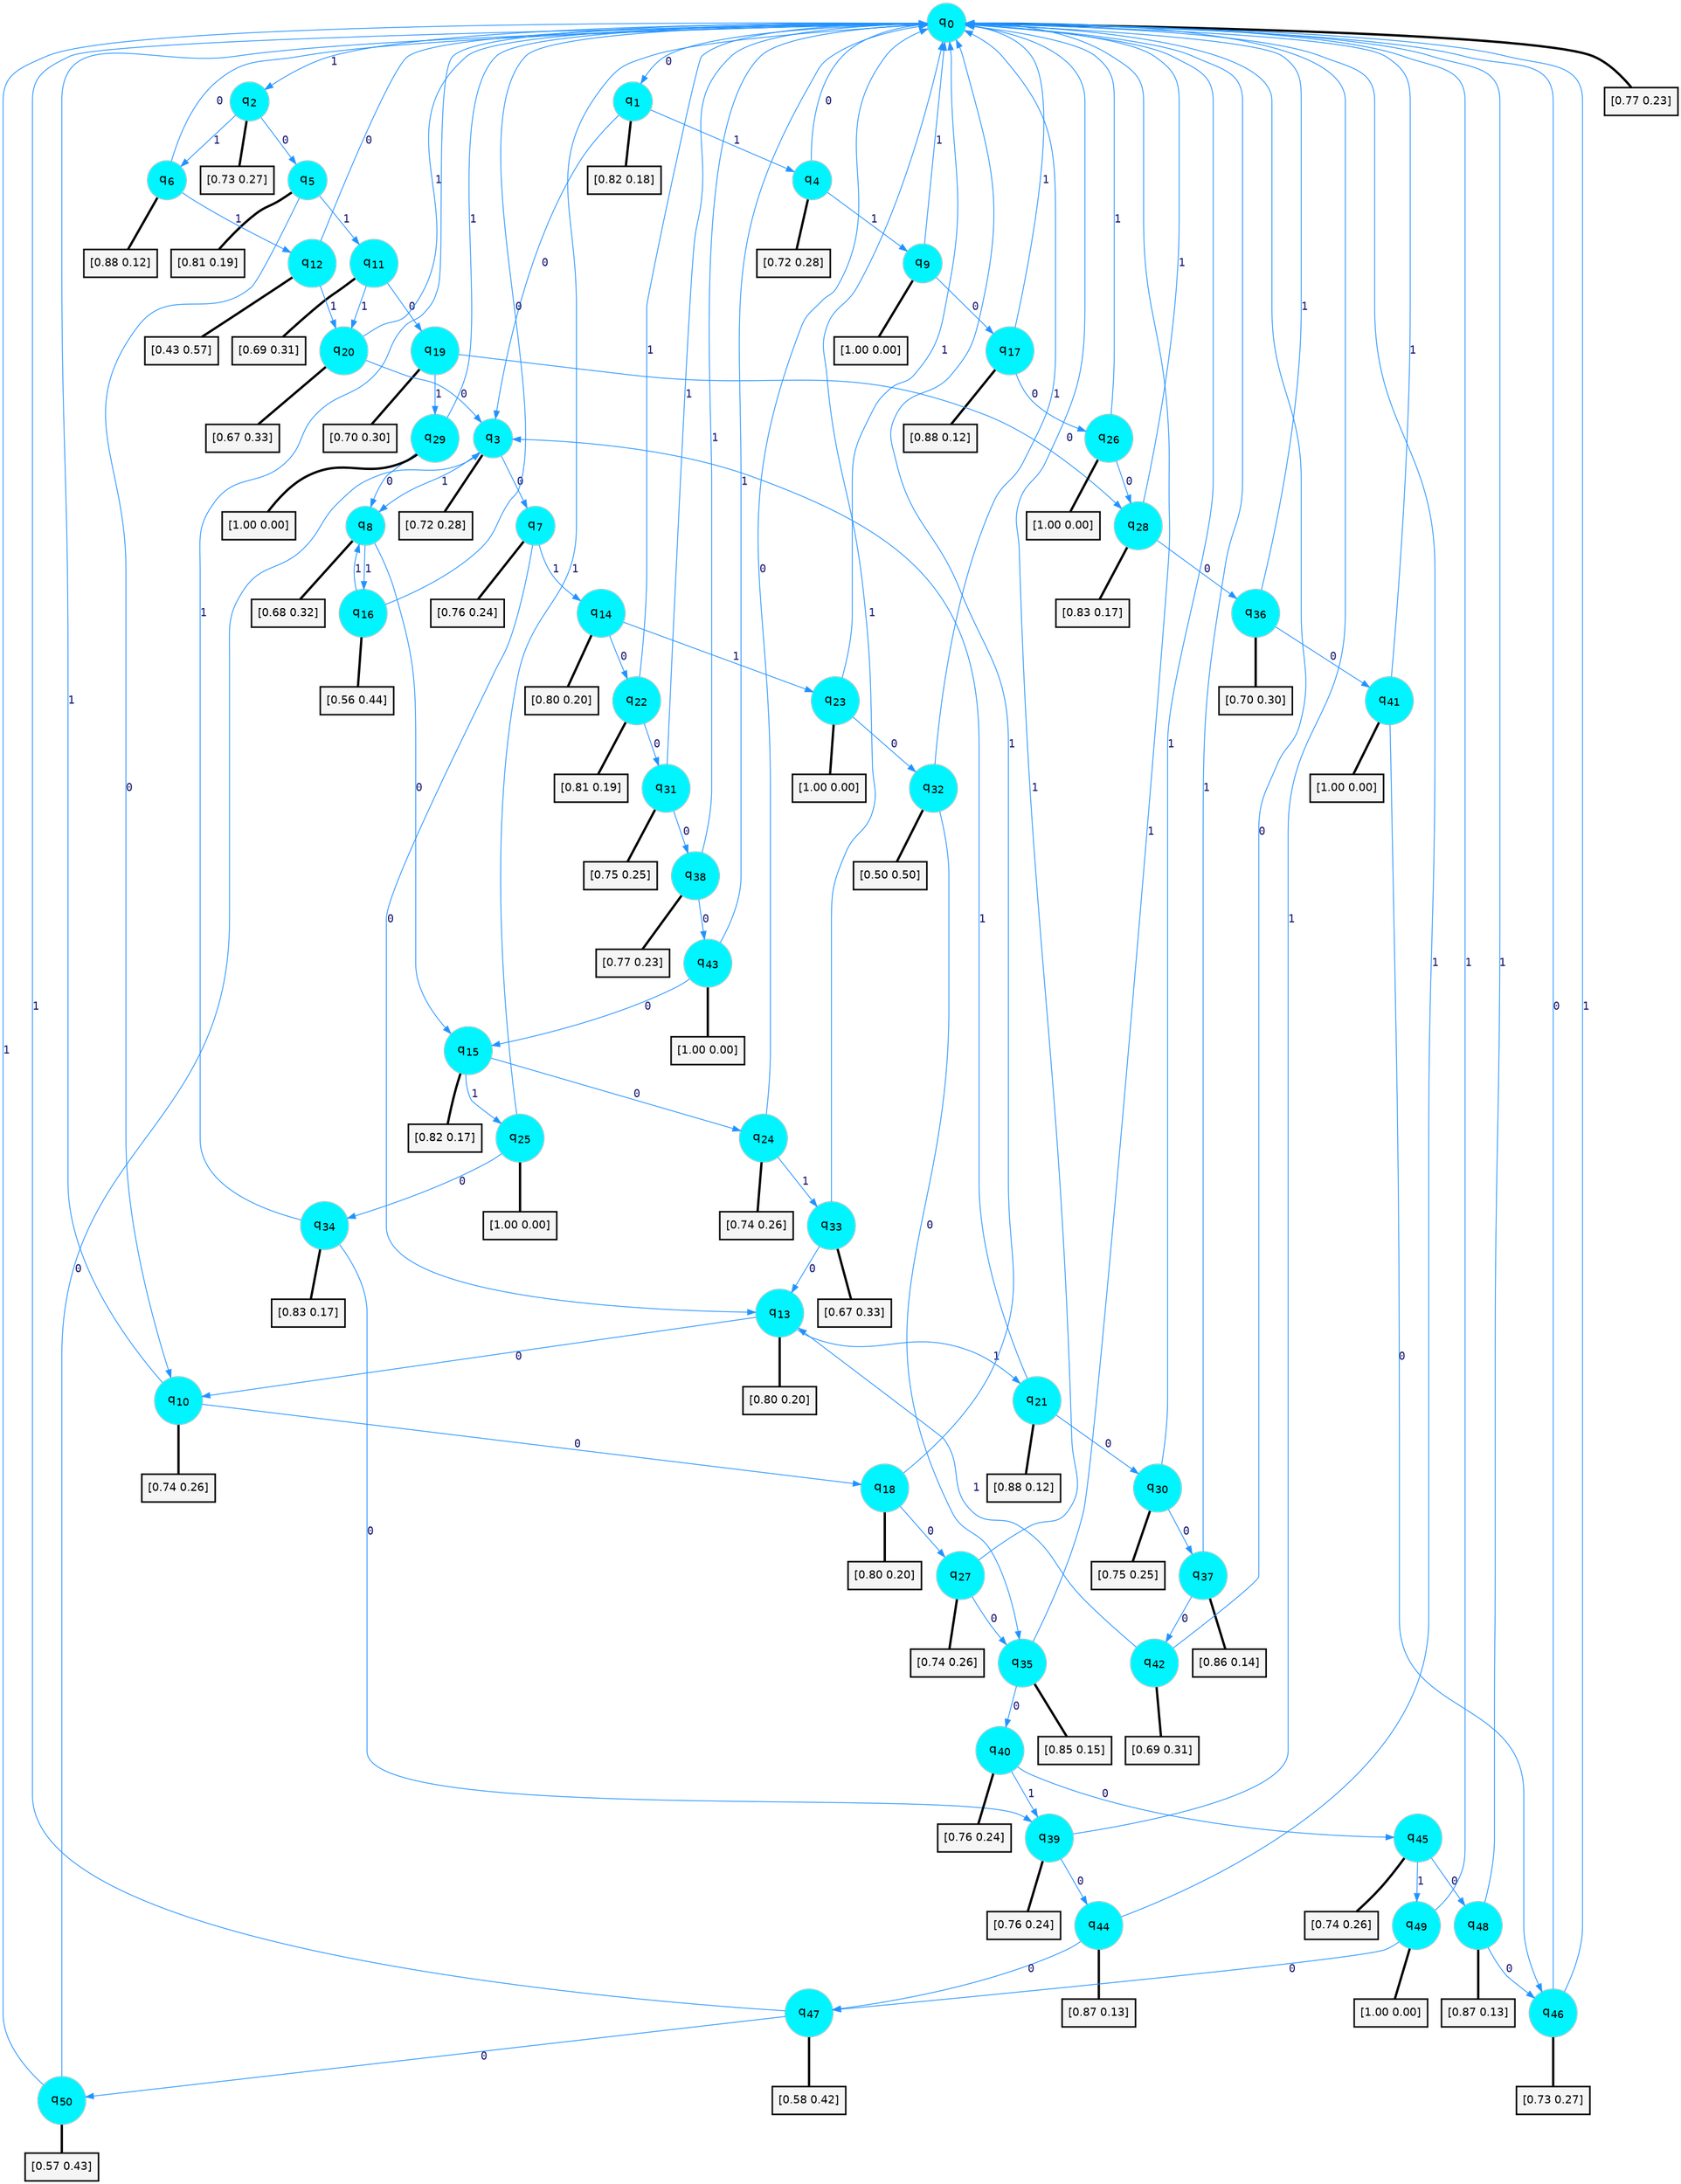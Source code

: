 digraph G {
graph [
bgcolor=transparent, dpi=300, rankdir=TD, size="40,25"];
node [
color=gray, fillcolor=turquoise1, fontcolor=black, fontname=Helvetica, fontsize=16, fontweight=bold, shape=circle, style=filled];
edge [
arrowsize=1, color=dodgerblue1, fontcolor=midnightblue, fontname=courier, fontweight=bold, penwidth=1, style=solid, weight=20];
0[label=<q<SUB>0</SUB>>];
1[label=<q<SUB>1</SUB>>];
2[label=<q<SUB>2</SUB>>];
3[label=<q<SUB>3</SUB>>];
4[label=<q<SUB>4</SUB>>];
5[label=<q<SUB>5</SUB>>];
6[label=<q<SUB>6</SUB>>];
7[label=<q<SUB>7</SUB>>];
8[label=<q<SUB>8</SUB>>];
9[label=<q<SUB>9</SUB>>];
10[label=<q<SUB>10</SUB>>];
11[label=<q<SUB>11</SUB>>];
12[label=<q<SUB>12</SUB>>];
13[label=<q<SUB>13</SUB>>];
14[label=<q<SUB>14</SUB>>];
15[label=<q<SUB>15</SUB>>];
16[label=<q<SUB>16</SUB>>];
17[label=<q<SUB>17</SUB>>];
18[label=<q<SUB>18</SUB>>];
19[label=<q<SUB>19</SUB>>];
20[label=<q<SUB>20</SUB>>];
21[label=<q<SUB>21</SUB>>];
22[label=<q<SUB>22</SUB>>];
23[label=<q<SUB>23</SUB>>];
24[label=<q<SUB>24</SUB>>];
25[label=<q<SUB>25</SUB>>];
26[label=<q<SUB>26</SUB>>];
27[label=<q<SUB>27</SUB>>];
28[label=<q<SUB>28</SUB>>];
29[label=<q<SUB>29</SUB>>];
30[label=<q<SUB>30</SUB>>];
31[label=<q<SUB>31</SUB>>];
32[label=<q<SUB>32</SUB>>];
33[label=<q<SUB>33</SUB>>];
34[label=<q<SUB>34</SUB>>];
35[label=<q<SUB>35</SUB>>];
36[label=<q<SUB>36</SUB>>];
37[label=<q<SUB>37</SUB>>];
38[label=<q<SUB>38</SUB>>];
39[label=<q<SUB>39</SUB>>];
40[label=<q<SUB>40</SUB>>];
41[label=<q<SUB>41</SUB>>];
42[label=<q<SUB>42</SUB>>];
43[label=<q<SUB>43</SUB>>];
44[label=<q<SUB>44</SUB>>];
45[label=<q<SUB>45</SUB>>];
46[label=<q<SUB>46</SUB>>];
47[label=<q<SUB>47</SUB>>];
48[label=<q<SUB>48</SUB>>];
49[label=<q<SUB>49</SUB>>];
50[label=<q<SUB>50</SUB>>];
51[label="[0.77 0.23]", shape=box,fontcolor=black, fontname=Helvetica, fontsize=14, penwidth=2, fillcolor=whitesmoke,color=black];
52[label="[0.82 0.18]", shape=box,fontcolor=black, fontname=Helvetica, fontsize=14, penwidth=2, fillcolor=whitesmoke,color=black];
53[label="[0.73 0.27]", shape=box,fontcolor=black, fontname=Helvetica, fontsize=14, penwidth=2, fillcolor=whitesmoke,color=black];
54[label="[0.72 0.28]", shape=box,fontcolor=black, fontname=Helvetica, fontsize=14, penwidth=2, fillcolor=whitesmoke,color=black];
55[label="[0.72 0.28]", shape=box,fontcolor=black, fontname=Helvetica, fontsize=14, penwidth=2, fillcolor=whitesmoke,color=black];
56[label="[0.81 0.19]", shape=box,fontcolor=black, fontname=Helvetica, fontsize=14, penwidth=2, fillcolor=whitesmoke,color=black];
57[label="[0.88 0.12]", shape=box,fontcolor=black, fontname=Helvetica, fontsize=14, penwidth=2, fillcolor=whitesmoke,color=black];
58[label="[0.76 0.24]", shape=box,fontcolor=black, fontname=Helvetica, fontsize=14, penwidth=2, fillcolor=whitesmoke,color=black];
59[label="[0.68 0.32]", shape=box,fontcolor=black, fontname=Helvetica, fontsize=14, penwidth=2, fillcolor=whitesmoke,color=black];
60[label="[1.00 0.00]", shape=box,fontcolor=black, fontname=Helvetica, fontsize=14, penwidth=2, fillcolor=whitesmoke,color=black];
61[label="[0.74 0.26]", shape=box,fontcolor=black, fontname=Helvetica, fontsize=14, penwidth=2, fillcolor=whitesmoke,color=black];
62[label="[0.69 0.31]", shape=box,fontcolor=black, fontname=Helvetica, fontsize=14, penwidth=2, fillcolor=whitesmoke,color=black];
63[label="[0.43 0.57]", shape=box,fontcolor=black, fontname=Helvetica, fontsize=14, penwidth=2, fillcolor=whitesmoke,color=black];
64[label="[0.80 0.20]", shape=box,fontcolor=black, fontname=Helvetica, fontsize=14, penwidth=2, fillcolor=whitesmoke,color=black];
65[label="[0.80 0.20]", shape=box,fontcolor=black, fontname=Helvetica, fontsize=14, penwidth=2, fillcolor=whitesmoke,color=black];
66[label="[0.82 0.17]", shape=box,fontcolor=black, fontname=Helvetica, fontsize=14, penwidth=2, fillcolor=whitesmoke,color=black];
67[label="[0.56 0.44]", shape=box,fontcolor=black, fontname=Helvetica, fontsize=14, penwidth=2, fillcolor=whitesmoke,color=black];
68[label="[0.88 0.12]", shape=box,fontcolor=black, fontname=Helvetica, fontsize=14, penwidth=2, fillcolor=whitesmoke,color=black];
69[label="[0.80 0.20]", shape=box,fontcolor=black, fontname=Helvetica, fontsize=14, penwidth=2, fillcolor=whitesmoke,color=black];
70[label="[0.70 0.30]", shape=box,fontcolor=black, fontname=Helvetica, fontsize=14, penwidth=2, fillcolor=whitesmoke,color=black];
71[label="[0.67 0.33]", shape=box,fontcolor=black, fontname=Helvetica, fontsize=14, penwidth=2, fillcolor=whitesmoke,color=black];
72[label="[0.88 0.12]", shape=box,fontcolor=black, fontname=Helvetica, fontsize=14, penwidth=2, fillcolor=whitesmoke,color=black];
73[label="[0.81 0.19]", shape=box,fontcolor=black, fontname=Helvetica, fontsize=14, penwidth=2, fillcolor=whitesmoke,color=black];
74[label="[1.00 0.00]", shape=box,fontcolor=black, fontname=Helvetica, fontsize=14, penwidth=2, fillcolor=whitesmoke,color=black];
75[label="[0.74 0.26]", shape=box,fontcolor=black, fontname=Helvetica, fontsize=14, penwidth=2, fillcolor=whitesmoke,color=black];
76[label="[1.00 0.00]", shape=box,fontcolor=black, fontname=Helvetica, fontsize=14, penwidth=2, fillcolor=whitesmoke,color=black];
77[label="[1.00 0.00]", shape=box,fontcolor=black, fontname=Helvetica, fontsize=14, penwidth=2, fillcolor=whitesmoke,color=black];
78[label="[0.74 0.26]", shape=box,fontcolor=black, fontname=Helvetica, fontsize=14, penwidth=2, fillcolor=whitesmoke,color=black];
79[label="[0.83 0.17]", shape=box,fontcolor=black, fontname=Helvetica, fontsize=14, penwidth=2, fillcolor=whitesmoke,color=black];
80[label="[1.00 0.00]", shape=box,fontcolor=black, fontname=Helvetica, fontsize=14, penwidth=2, fillcolor=whitesmoke,color=black];
81[label="[0.75 0.25]", shape=box,fontcolor=black, fontname=Helvetica, fontsize=14, penwidth=2, fillcolor=whitesmoke,color=black];
82[label="[0.75 0.25]", shape=box,fontcolor=black, fontname=Helvetica, fontsize=14, penwidth=2, fillcolor=whitesmoke,color=black];
83[label="[0.50 0.50]", shape=box,fontcolor=black, fontname=Helvetica, fontsize=14, penwidth=2, fillcolor=whitesmoke,color=black];
84[label="[0.67 0.33]", shape=box,fontcolor=black, fontname=Helvetica, fontsize=14, penwidth=2, fillcolor=whitesmoke,color=black];
85[label="[0.83 0.17]", shape=box,fontcolor=black, fontname=Helvetica, fontsize=14, penwidth=2, fillcolor=whitesmoke,color=black];
86[label="[0.85 0.15]", shape=box,fontcolor=black, fontname=Helvetica, fontsize=14, penwidth=2, fillcolor=whitesmoke,color=black];
87[label="[0.70 0.30]", shape=box,fontcolor=black, fontname=Helvetica, fontsize=14, penwidth=2, fillcolor=whitesmoke,color=black];
88[label="[0.86 0.14]", shape=box,fontcolor=black, fontname=Helvetica, fontsize=14, penwidth=2, fillcolor=whitesmoke,color=black];
89[label="[0.77 0.23]", shape=box,fontcolor=black, fontname=Helvetica, fontsize=14, penwidth=2, fillcolor=whitesmoke,color=black];
90[label="[0.76 0.24]", shape=box,fontcolor=black, fontname=Helvetica, fontsize=14, penwidth=2, fillcolor=whitesmoke,color=black];
91[label="[0.76 0.24]", shape=box,fontcolor=black, fontname=Helvetica, fontsize=14, penwidth=2, fillcolor=whitesmoke,color=black];
92[label="[1.00 0.00]", shape=box,fontcolor=black, fontname=Helvetica, fontsize=14, penwidth=2, fillcolor=whitesmoke,color=black];
93[label="[0.69 0.31]", shape=box,fontcolor=black, fontname=Helvetica, fontsize=14, penwidth=2, fillcolor=whitesmoke,color=black];
94[label="[1.00 0.00]", shape=box,fontcolor=black, fontname=Helvetica, fontsize=14, penwidth=2, fillcolor=whitesmoke,color=black];
95[label="[0.87 0.13]", shape=box,fontcolor=black, fontname=Helvetica, fontsize=14, penwidth=2, fillcolor=whitesmoke,color=black];
96[label="[0.74 0.26]", shape=box,fontcolor=black, fontname=Helvetica, fontsize=14, penwidth=2, fillcolor=whitesmoke,color=black];
97[label="[0.73 0.27]", shape=box,fontcolor=black, fontname=Helvetica, fontsize=14, penwidth=2, fillcolor=whitesmoke,color=black];
98[label="[0.58 0.42]", shape=box,fontcolor=black, fontname=Helvetica, fontsize=14, penwidth=2, fillcolor=whitesmoke,color=black];
99[label="[0.87 0.13]", shape=box,fontcolor=black, fontname=Helvetica, fontsize=14, penwidth=2, fillcolor=whitesmoke,color=black];
100[label="[1.00 0.00]", shape=box,fontcolor=black, fontname=Helvetica, fontsize=14, penwidth=2, fillcolor=whitesmoke,color=black];
101[label="[0.57 0.43]", shape=box,fontcolor=black, fontname=Helvetica, fontsize=14, penwidth=2, fillcolor=whitesmoke,color=black];
0->1 [label=0];
0->2 [label=1];
0->51 [arrowhead=none, penwidth=3,color=black];
1->3 [label=0];
1->4 [label=1];
1->52 [arrowhead=none, penwidth=3,color=black];
2->5 [label=0];
2->6 [label=1];
2->53 [arrowhead=none, penwidth=3,color=black];
3->7 [label=0];
3->8 [label=1];
3->54 [arrowhead=none, penwidth=3,color=black];
4->0 [label=0];
4->9 [label=1];
4->55 [arrowhead=none, penwidth=3,color=black];
5->10 [label=0];
5->11 [label=1];
5->56 [arrowhead=none, penwidth=3,color=black];
6->0 [label=0];
6->12 [label=1];
6->57 [arrowhead=none, penwidth=3,color=black];
7->13 [label=0];
7->14 [label=1];
7->58 [arrowhead=none, penwidth=3,color=black];
8->15 [label=0];
8->16 [label=1];
8->59 [arrowhead=none, penwidth=3,color=black];
9->17 [label=0];
9->0 [label=1];
9->60 [arrowhead=none, penwidth=3,color=black];
10->18 [label=0];
10->0 [label=1];
10->61 [arrowhead=none, penwidth=3,color=black];
11->19 [label=0];
11->20 [label=1];
11->62 [arrowhead=none, penwidth=3,color=black];
12->0 [label=0];
12->20 [label=1];
12->63 [arrowhead=none, penwidth=3,color=black];
13->10 [label=0];
13->21 [label=1];
13->64 [arrowhead=none, penwidth=3,color=black];
14->22 [label=0];
14->23 [label=1];
14->65 [arrowhead=none, penwidth=3,color=black];
15->24 [label=0];
15->25 [label=1];
15->66 [arrowhead=none, penwidth=3,color=black];
16->0 [label=0];
16->8 [label=1];
16->67 [arrowhead=none, penwidth=3,color=black];
17->26 [label=0];
17->0 [label=1];
17->68 [arrowhead=none, penwidth=3,color=black];
18->27 [label=0];
18->0 [label=1];
18->69 [arrowhead=none, penwidth=3,color=black];
19->28 [label=0];
19->29 [label=1];
19->70 [arrowhead=none, penwidth=3,color=black];
20->3 [label=0];
20->0 [label=1];
20->71 [arrowhead=none, penwidth=3,color=black];
21->30 [label=0];
21->3 [label=1];
21->72 [arrowhead=none, penwidth=3,color=black];
22->31 [label=0];
22->0 [label=1];
22->73 [arrowhead=none, penwidth=3,color=black];
23->32 [label=0];
23->0 [label=1];
23->74 [arrowhead=none, penwidth=3,color=black];
24->0 [label=0];
24->33 [label=1];
24->75 [arrowhead=none, penwidth=3,color=black];
25->34 [label=0];
25->0 [label=1];
25->76 [arrowhead=none, penwidth=3,color=black];
26->28 [label=0];
26->0 [label=1];
26->77 [arrowhead=none, penwidth=3,color=black];
27->35 [label=0];
27->0 [label=1];
27->78 [arrowhead=none, penwidth=3,color=black];
28->36 [label=0];
28->0 [label=1];
28->79 [arrowhead=none, penwidth=3,color=black];
29->8 [label=0];
29->0 [label=1];
29->80 [arrowhead=none, penwidth=3,color=black];
30->37 [label=0];
30->0 [label=1];
30->81 [arrowhead=none, penwidth=3,color=black];
31->38 [label=0];
31->0 [label=1];
31->82 [arrowhead=none, penwidth=3,color=black];
32->35 [label=0];
32->0 [label=1];
32->83 [arrowhead=none, penwidth=3,color=black];
33->13 [label=0];
33->0 [label=1];
33->84 [arrowhead=none, penwidth=3,color=black];
34->39 [label=0];
34->0 [label=1];
34->85 [arrowhead=none, penwidth=3,color=black];
35->40 [label=0];
35->0 [label=1];
35->86 [arrowhead=none, penwidth=3,color=black];
36->41 [label=0];
36->0 [label=1];
36->87 [arrowhead=none, penwidth=3,color=black];
37->42 [label=0];
37->0 [label=1];
37->88 [arrowhead=none, penwidth=3,color=black];
38->43 [label=0];
38->0 [label=1];
38->89 [arrowhead=none, penwidth=3,color=black];
39->44 [label=0];
39->0 [label=1];
39->90 [arrowhead=none, penwidth=3,color=black];
40->45 [label=0];
40->39 [label=1];
40->91 [arrowhead=none, penwidth=3,color=black];
41->46 [label=0];
41->0 [label=1];
41->92 [arrowhead=none, penwidth=3,color=black];
42->0 [label=0];
42->13 [label=1];
42->93 [arrowhead=none, penwidth=3,color=black];
43->15 [label=0];
43->0 [label=1];
43->94 [arrowhead=none, penwidth=3,color=black];
44->47 [label=0];
44->0 [label=1];
44->95 [arrowhead=none, penwidth=3,color=black];
45->48 [label=0];
45->49 [label=1];
45->96 [arrowhead=none, penwidth=3,color=black];
46->0 [label=0];
46->0 [label=1];
46->97 [arrowhead=none, penwidth=3,color=black];
47->50 [label=0];
47->0 [label=1];
47->98 [arrowhead=none, penwidth=3,color=black];
48->46 [label=0];
48->0 [label=1];
48->99 [arrowhead=none, penwidth=3,color=black];
49->47 [label=0];
49->0 [label=1];
49->100 [arrowhead=none, penwidth=3,color=black];
50->3 [label=0];
50->0 [label=1];
50->101 [arrowhead=none, penwidth=3,color=black];
}
